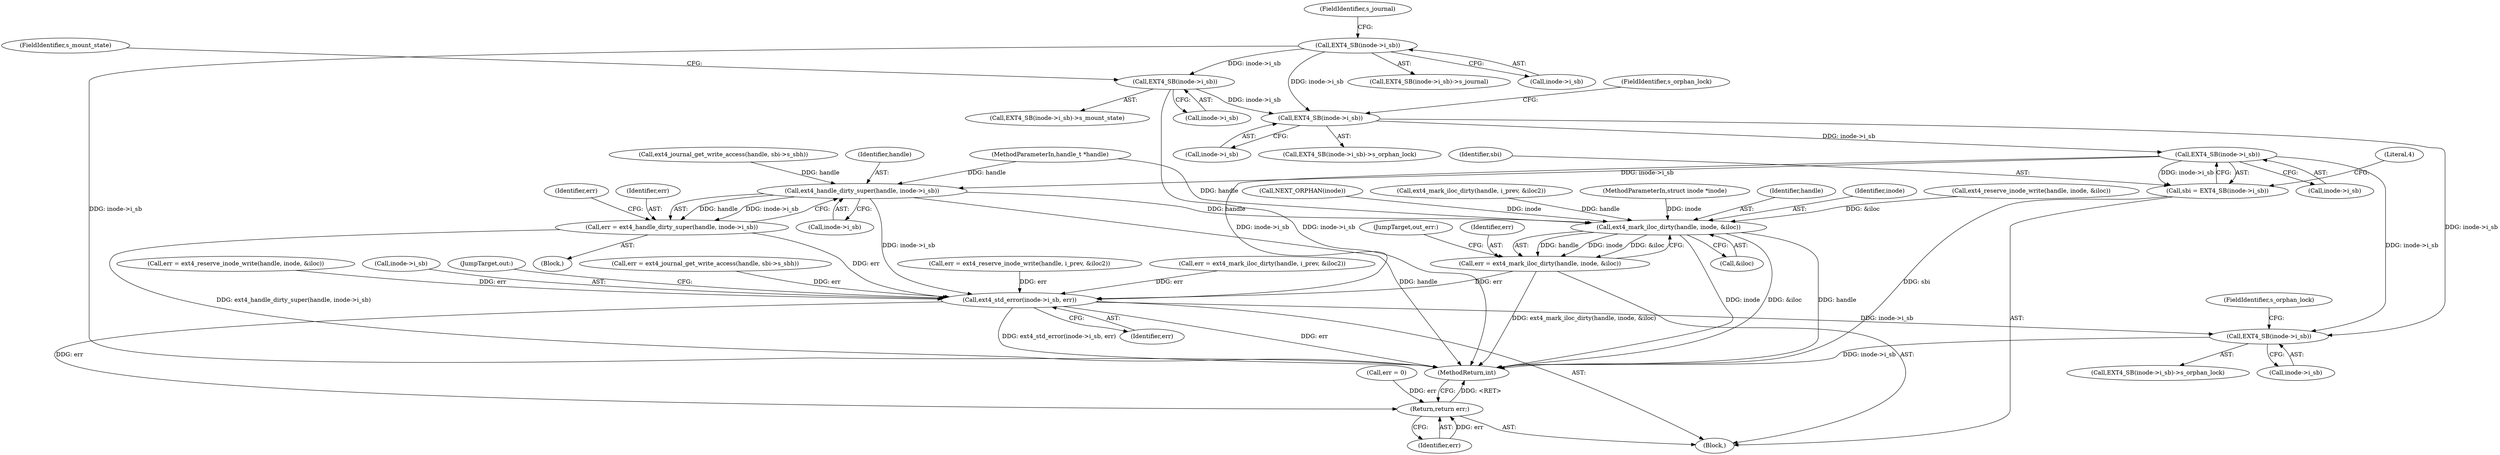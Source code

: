 digraph "0_linux_0e9a9a1ad619e7e987815d20262d36a2f95717ca@pointer" {
"1000122" [label="(Call,EXT4_SB(inode->i_sb))"];
"1000130" [label="(Call,EXT4_SB(inode->i_sb))"];
"1000141" [label="(Call,EXT4_SB(inode->i_sb))"];
"1000166" [label="(Call,EXT4_SB(inode->i_sb))"];
"1000164" [label="(Call,sbi = EXT4_SB(inode->i_sb))"];
"1000232" [label="(Call,ext4_handle_dirty_super(handle, inode->i_sb))"];
"1000230" [label="(Call,err = ext4_handle_dirty_super(handle, inode->i_sb))"];
"1000284" [label="(Call,ext4_std_error(inode->i_sb, err))"];
"1000293" [label="(Call,EXT4_SB(inode->i_sb))"];
"1000298" [label="(Return,return err;)"];
"1000278" [label="(Call,ext4_mark_iloc_dirty(handle, inode, &iloc))"];
"1000276" [label="(Call,err = ext4_mark_iloc_dirty(handle, inode, &iloc))"];
"1000297" [label="(FieldIdentifier,s_orphan_lock)"];
"1000122" [label="(Call,EXT4_SB(inode->i_sb))"];
"1000131" [label="(Call,inode->i_sb)"];
"1000167" [label="(Call,inode->i_sb)"];
"1000214" [label="(Call,ext4_journal_get_write_access(handle, sbi->s_sbh))"];
"1000276" [label="(Call,err = ext4_mark_iloc_dirty(handle, inode, &iloc))"];
"1000285" [label="(Call,inode->i_sb)"];
"1000289" [label="(JumpTarget,out:)"];
"1000231" [label="(Identifier,err)"];
"1000234" [label="(Call,inode->i_sb)"];
"1000284" [label="(Call,ext4_std_error(inode->i_sb, err))"];
"1000129" [label="(Call,EXT4_SB(inode->i_sb)->s_mount_state)"];
"1000171" [label="(Literal,4)"];
"1000279" [label="(Identifier,handle)"];
"1000293" [label="(Call,EXT4_SB(inode->i_sb))"];
"1000281" [label="(Call,&iloc)"];
"1000165" [label="(Identifier,sbi)"];
"1000142" [label="(Call,inode->i_sb)"];
"1000115" [label="(Call,err = 0)"];
"1000232" [label="(Call,ext4_handle_dirty_super(handle, inode->i_sb))"];
"1000278" [label="(Call,ext4_mark_iloc_dirty(handle, inode, &iloc))"];
"1000233" [label="(Identifier,handle)"];
"1000104" [label="(Block,)"];
"1000212" [label="(Call,err = ext4_journal_get_write_access(handle, sbi->s_sbh))"];
"1000299" [label="(Identifier,err)"];
"1000294" [label="(Call,inode->i_sb)"];
"1000130" [label="(Call,EXT4_SB(inode->i_sb))"];
"1000283" [label="(JumpTarget,out_err:)"];
"1000248" [label="(Call,err = ext4_reserve_inode_write(handle, i_prev, &iloc2))"];
"1000166" [label="(Call,EXT4_SB(inode->i_sb))"];
"1000134" [label="(FieldIdentifier,s_mount_state)"];
"1000288" [label="(Identifier,err)"];
"1000280" [label="(Identifier,inode)"];
"1000121" [label="(Call,EXT4_SB(inode->i_sb)->s_journal)"];
"1000202" [label="(Block,)"];
"1000230" [label="(Call,err = ext4_handle_dirty_super(handle, inode->i_sb))"];
"1000140" [label="(Call,EXT4_SB(inode->i_sb)->s_orphan_lock)"];
"1000102" [label="(MethodParameterIn,handle_t *handle)"];
"1000262" [label="(Call,err = ext4_mark_iloc_dirty(handle, i_prev, &iloc2))"];
"1000187" [label="(Call,ext4_reserve_inode_write(handle, inode, &iloc))"];
"1000273" [label="(Call,NEXT_ORPHAN(inode))"];
"1000270" [label="(Identifier,err)"];
"1000277" [label="(Identifier,err)"];
"1000141" [label="(Call,EXT4_SB(inode->i_sb))"];
"1000292" [label="(Call,EXT4_SB(inode->i_sb)->s_orphan_lock)"];
"1000264" [label="(Call,ext4_mark_iloc_dirty(handle, i_prev, &iloc2))"];
"1000185" [label="(Call,err = ext4_reserve_inode_write(handle, inode, &iloc))"];
"1000298" [label="(Return,return err;)"];
"1000306" [label="(MethodReturn,int)"];
"1000164" [label="(Call,sbi = EXT4_SB(inode->i_sb))"];
"1000103" [label="(MethodParameterIn,struct inode *inode)"];
"1000123" [label="(Call,inode->i_sb)"];
"1000126" [label="(FieldIdentifier,s_journal)"];
"1000145" [label="(FieldIdentifier,s_orphan_lock)"];
"1000122" -> "1000121"  [label="AST: "];
"1000122" -> "1000123"  [label="CFG: "];
"1000123" -> "1000122"  [label="AST: "];
"1000126" -> "1000122"  [label="CFG: "];
"1000122" -> "1000306"  [label="DDG: inode->i_sb"];
"1000122" -> "1000130"  [label="DDG: inode->i_sb"];
"1000122" -> "1000141"  [label="DDG: inode->i_sb"];
"1000130" -> "1000129"  [label="AST: "];
"1000130" -> "1000131"  [label="CFG: "];
"1000131" -> "1000130"  [label="AST: "];
"1000134" -> "1000130"  [label="CFG: "];
"1000130" -> "1000306"  [label="DDG: inode->i_sb"];
"1000130" -> "1000141"  [label="DDG: inode->i_sb"];
"1000141" -> "1000140"  [label="AST: "];
"1000141" -> "1000142"  [label="CFG: "];
"1000142" -> "1000141"  [label="AST: "];
"1000145" -> "1000141"  [label="CFG: "];
"1000141" -> "1000166"  [label="DDG: inode->i_sb"];
"1000141" -> "1000293"  [label="DDG: inode->i_sb"];
"1000166" -> "1000164"  [label="AST: "];
"1000166" -> "1000167"  [label="CFG: "];
"1000167" -> "1000166"  [label="AST: "];
"1000164" -> "1000166"  [label="CFG: "];
"1000166" -> "1000164"  [label="DDG: inode->i_sb"];
"1000166" -> "1000232"  [label="DDG: inode->i_sb"];
"1000166" -> "1000284"  [label="DDG: inode->i_sb"];
"1000166" -> "1000293"  [label="DDG: inode->i_sb"];
"1000164" -> "1000104"  [label="AST: "];
"1000165" -> "1000164"  [label="AST: "];
"1000171" -> "1000164"  [label="CFG: "];
"1000164" -> "1000306"  [label="DDG: sbi"];
"1000232" -> "1000230"  [label="AST: "];
"1000232" -> "1000234"  [label="CFG: "];
"1000233" -> "1000232"  [label="AST: "];
"1000234" -> "1000232"  [label="AST: "];
"1000230" -> "1000232"  [label="CFG: "];
"1000232" -> "1000306"  [label="DDG: handle"];
"1000232" -> "1000230"  [label="DDG: handle"];
"1000232" -> "1000230"  [label="DDG: inode->i_sb"];
"1000214" -> "1000232"  [label="DDG: handle"];
"1000102" -> "1000232"  [label="DDG: handle"];
"1000232" -> "1000278"  [label="DDG: handle"];
"1000232" -> "1000284"  [label="DDG: inode->i_sb"];
"1000230" -> "1000202"  [label="AST: "];
"1000231" -> "1000230"  [label="AST: "];
"1000270" -> "1000230"  [label="CFG: "];
"1000230" -> "1000306"  [label="DDG: ext4_handle_dirty_super(handle, inode->i_sb)"];
"1000230" -> "1000284"  [label="DDG: err"];
"1000284" -> "1000104"  [label="AST: "];
"1000284" -> "1000288"  [label="CFG: "];
"1000285" -> "1000284"  [label="AST: "];
"1000288" -> "1000284"  [label="AST: "];
"1000289" -> "1000284"  [label="CFG: "];
"1000284" -> "1000306"  [label="DDG: ext4_std_error(inode->i_sb, err)"];
"1000284" -> "1000306"  [label="DDG: err"];
"1000185" -> "1000284"  [label="DDG: err"];
"1000262" -> "1000284"  [label="DDG: err"];
"1000212" -> "1000284"  [label="DDG: err"];
"1000276" -> "1000284"  [label="DDG: err"];
"1000248" -> "1000284"  [label="DDG: err"];
"1000284" -> "1000293"  [label="DDG: inode->i_sb"];
"1000284" -> "1000298"  [label="DDG: err"];
"1000293" -> "1000292"  [label="AST: "];
"1000293" -> "1000294"  [label="CFG: "];
"1000294" -> "1000293"  [label="AST: "];
"1000297" -> "1000293"  [label="CFG: "];
"1000293" -> "1000306"  [label="DDG: inode->i_sb"];
"1000298" -> "1000104"  [label="AST: "];
"1000298" -> "1000299"  [label="CFG: "];
"1000299" -> "1000298"  [label="AST: "];
"1000306" -> "1000298"  [label="CFG: "];
"1000298" -> "1000306"  [label="DDG: <RET>"];
"1000299" -> "1000298"  [label="DDG: err"];
"1000115" -> "1000298"  [label="DDG: err"];
"1000278" -> "1000276"  [label="AST: "];
"1000278" -> "1000281"  [label="CFG: "];
"1000279" -> "1000278"  [label="AST: "];
"1000280" -> "1000278"  [label="AST: "];
"1000281" -> "1000278"  [label="AST: "];
"1000276" -> "1000278"  [label="CFG: "];
"1000278" -> "1000306"  [label="DDG: inode"];
"1000278" -> "1000306"  [label="DDG: &iloc"];
"1000278" -> "1000306"  [label="DDG: handle"];
"1000278" -> "1000276"  [label="DDG: handle"];
"1000278" -> "1000276"  [label="DDG: inode"];
"1000278" -> "1000276"  [label="DDG: &iloc"];
"1000264" -> "1000278"  [label="DDG: handle"];
"1000102" -> "1000278"  [label="DDG: handle"];
"1000273" -> "1000278"  [label="DDG: inode"];
"1000103" -> "1000278"  [label="DDG: inode"];
"1000187" -> "1000278"  [label="DDG: &iloc"];
"1000276" -> "1000104"  [label="AST: "];
"1000277" -> "1000276"  [label="AST: "];
"1000283" -> "1000276"  [label="CFG: "];
"1000276" -> "1000306"  [label="DDG: ext4_mark_iloc_dirty(handle, inode, &iloc)"];
}
